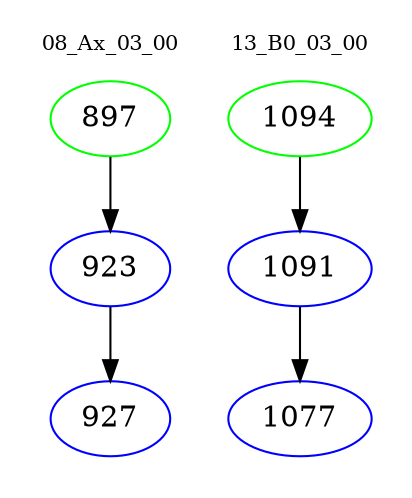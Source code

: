 digraph{
subgraph cluster_0 {
color = white
label = "08_Ax_03_00";
fontsize=10;
T0_897 [label="897", color="green"]
T0_897 -> T0_923 [color="black"]
T0_923 [label="923", color="blue"]
T0_923 -> T0_927 [color="black"]
T0_927 [label="927", color="blue"]
}
subgraph cluster_1 {
color = white
label = "13_B0_03_00";
fontsize=10;
T1_1094 [label="1094", color="green"]
T1_1094 -> T1_1091 [color="black"]
T1_1091 [label="1091", color="blue"]
T1_1091 -> T1_1077 [color="black"]
T1_1077 [label="1077", color="blue"]
}
}
